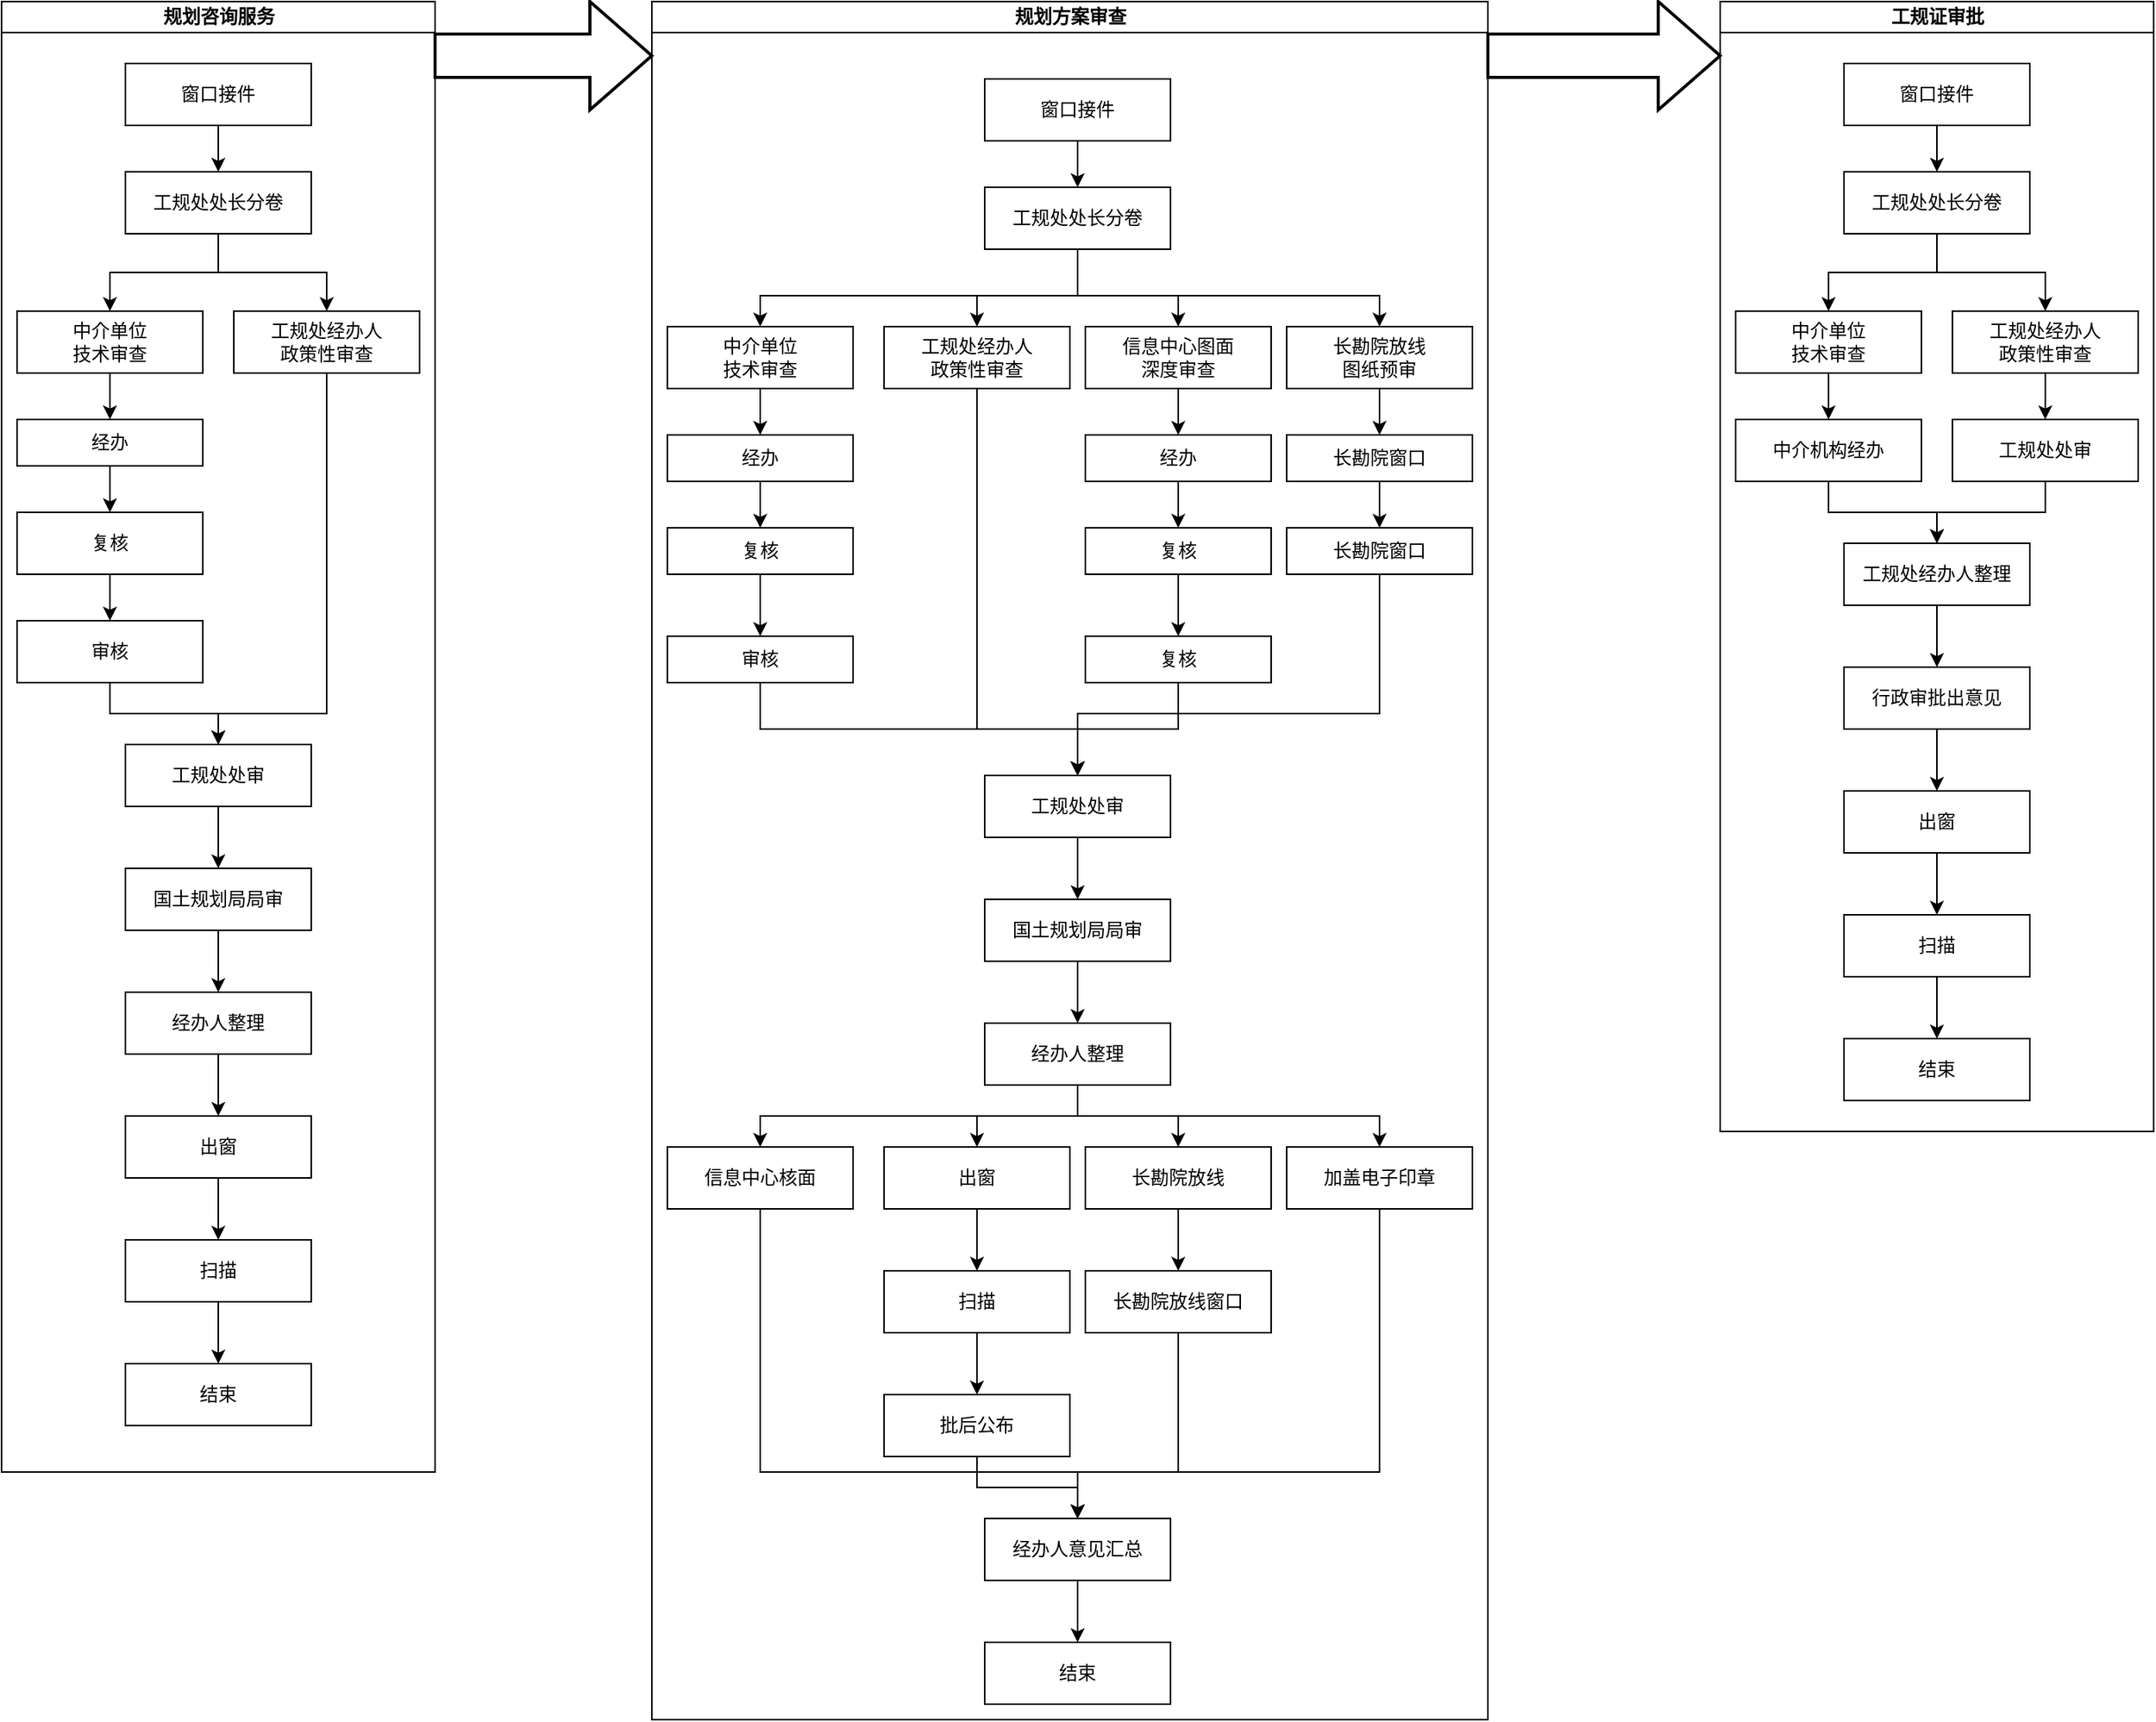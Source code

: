 <mxfile version="12.5.5" type="github">
  <diagram name="Page-1" id="74e2e168-ea6b-b213-b513-2b3c1d86103e">
    <mxGraphModel dx="1422" dy="794" grid="1" gridSize="10" guides="1" tooltips="1" connect="1" arrows="1" fold="1" page="1" pageScale="1" pageWidth="1100" pageHeight="850" background="#ffffff" math="0" shadow="0">
      <root>
        <mxCell id="0"/>
        <mxCell id="1" parent="0"/>
        <mxCell id="gDLOaXuTYHaK2b2CQ5gT-83" value="规划咨询服务" style="swimlane;html=1;startSize=20;horizontal=1;containerType=tree;" vertex="1" parent="1">
          <mxGeometry x="40" y="90" width="280" height="950" as="geometry"/>
        </mxCell>
        <mxCell id="gDLOaXuTYHaK2b2CQ5gT-109" value="" style="edgeStyle=orthogonalEdgeStyle;rounded=0;orthogonalLoop=1;jettySize=auto;html=1;" edge="1" parent="gDLOaXuTYHaK2b2CQ5gT-83" source="gDLOaXuTYHaK2b2CQ5gT-86" target="gDLOaXuTYHaK2b2CQ5gT-108">
          <mxGeometry relative="1" as="geometry"/>
        </mxCell>
        <UserObject label="窗口接件" treeRoot="1" id="gDLOaXuTYHaK2b2CQ5gT-86">
          <mxCell style="whiteSpace=wrap;html=1;align=center;treeFolding=1;treeMoving=1;container=1;recursiveResize=0;" vertex="1" parent="gDLOaXuTYHaK2b2CQ5gT-83">
            <mxGeometry x="80" y="40" width="120" height="40" as="geometry"/>
          </mxCell>
        </UserObject>
        <UserObject label="工规处处长分卷" treeRoot="1" id="gDLOaXuTYHaK2b2CQ5gT-108">
          <mxCell style="whiteSpace=wrap;html=1;align=center;treeFolding=1;treeMoving=1;container=1;recursiveResize=0;" vertex="1" parent="gDLOaXuTYHaK2b2CQ5gT-83">
            <mxGeometry x="80" y="110" width="120" height="40" as="geometry"/>
          </mxCell>
        </UserObject>
        <mxCell id="gDLOaXuTYHaK2b2CQ5gT-112" value="" style="edgeStyle=orthogonalEdgeStyle;rounded=0;orthogonalLoop=1;jettySize=auto;html=1;" edge="1" target="gDLOaXuTYHaK2b2CQ5gT-113" source="gDLOaXuTYHaK2b2CQ5gT-108" parent="gDLOaXuTYHaK2b2CQ5gT-83">
          <mxGeometry relative="1" as="geometry">
            <mxPoint x="230" y="190" as="sourcePoint"/>
          </mxGeometry>
        </mxCell>
        <mxCell id="gDLOaXuTYHaK2b2CQ5gT-124" style="edgeStyle=orthogonalEdgeStyle;rounded=0;orthogonalLoop=1;jettySize=auto;html=1;exitX=0.5;exitY=1;exitDx=0;exitDy=0;entryX=0.5;entryY=0;entryDx=0;entryDy=0;" edge="1" parent="gDLOaXuTYHaK2b2CQ5gT-83" source="gDLOaXuTYHaK2b2CQ5gT-113" target="gDLOaXuTYHaK2b2CQ5gT-123">
          <mxGeometry relative="1" as="geometry">
            <Array as="points">
              <mxPoint x="210" y="460"/>
              <mxPoint x="140" y="460"/>
            </Array>
          </mxGeometry>
        </mxCell>
        <UserObject label="工规处经办人&lt;br&gt;政策性审查" treeRoot="1" id="gDLOaXuTYHaK2b2CQ5gT-113">
          <mxCell style="whiteSpace=wrap;html=1;align=center;treeFolding=1;treeMoving=1;container=1;recursiveResize=0;" vertex="1" parent="gDLOaXuTYHaK2b2CQ5gT-83">
            <mxGeometry x="150" y="200" width="120" height="40" as="geometry"/>
          </mxCell>
        </UserObject>
        <mxCell id="gDLOaXuTYHaK2b2CQ5gT-114" value="" style="edgeStyle=orthogonalEdgeStyle;rounded=0;orthogonalLoop=1;jettySize=auto;html=1;" edge="1" target="gDLOaXuTYHaK2b2CQ5gT-115" source="gDLOaXuTYHaK2b2CQ5gT-108" parent="gDLOaXuTYHaK2b2CQ5gT-83">
          <mxGeometry relative="1" as="geometry">
            <mxPoint x="230" y="300" as="sourcePoint"/>
          </mxGeometry>
        </mxCell>
        <UserObject label="中介单位&lt;br&gt;技术审查" treeRoot="1" id="gDLOaXuTYHaK2b2CQ5gT-115">
          <mxCell style="whiteSpace=wrap;html=1;align=center;treeFolding=1;treeMoving=1;container=1;recursiveResize=0;" vertex="1" parent="gDLOaXuTYHaK2b2CQ5gT-83">
            <mxGeometry x="10" y="200" width="120" height="40" as="geometry"/>
          </mxCell>
        </UserObject>
        <mxCell id="gDLOaXuTYHaK2b2CQ5gT-116" value="" style="edgeStyle=orthogonalEdgeStyle;rounded=0;orthogonalLoop=1;jettySize=auto;html=1;" edge="1" target="gDLOaXuTYHaK2b2CQ5gT-117" source="gDLOaXuTYHaK2b2CQ5gT-115" parent="gDLOaXuTYHaK2b2CQ5gT-83">
          <mxGeometry relative="1" as="geometry">
            <mxPoint x="230" y="300" as="sourcePoint"/>
          </mxGeometry>
        </mxCell>
        <UserObject label="经办" treeRoot="1" id="gDLOaXuTYHaK2b2CQ5gT-117">
          <mxCell style="whiteSpace=wrap;html=1;align=center;treeFolding=1;treeMoving=1;container=1;recursiveResize=0;" vertex="1" parent="gDLOaXuTYHaK2b2CQ5gT-83">
            <mxGeometry x="10" y="270" width="120" height="30" as="geometry"/>
          </mxCell>
        </UserObject>
        <mxCell id="gDLOaXuTYHaK2b2CQ5gT-118" value="" style="edgeStyle=orthogonalEdgeStyle;rounded=0;orthogonalLoop=1;jettySize=auto;html=1;" edge="1" target="gDLOaXuTYHaK2b2CQ5gT-119" source="gDLOaXuTYHaK2b2CQ5gT-117" parent="gDLOaXuTYHaK2b2CQ5gT-83">
          <mxGeometry relative="1" as="geometry">
            <mxPoint x="160" y="410" as="sourcePoint"/>
          </mxGeometry>
        </mxCell>
        <UserObject label="复核" treeRoot="1" id="gDLOaXuTYHaK2b2CQ5gT-119">
          <mxCell style="whiteSpace=wrap;html=1;align=center;treeFolding=1;treeMoving=1;container=1;recursiveResize=0;" vertex="1" parent="gDLOaXuTYHaK2b2CQ5gT-83">
            <mxGeometry x="10" y="330" width="120" height="40" as="geometry"/>
          </mxCell>
        </UserObject>
        <mxCell id="gDLOaXuTYHaK2b2CQ5gT-120" value="" style="edgeStyle=orthogonalEdgeStyle;rounded=0;orthogonalLoop=1;jettySize=auto;html=1;" edge="1" target="gDLOaXuTYHaK2b2CQ5gT-121" source="gDLOaXuTYHaK2b2CQ5gT-119" parent="gDLOaXuTYHaK2b2CQ5gT-83">
          <mxGeometry relative="1" as="geometry">
            <mxPoint x="160" y="510" as="sourcePoint"/>
          </mxGeometry>
        </mxCell>
        <UserObject label="审核" treeRoot="1" id="gDLOaXuTYHaK2b2CQ5gT-121">
          <mxCell style="whiteSpace=wrap;html=1;align=center;treeFolding=1;treeMoving=1;container=1;recursiveResize=0;" vertex="1" parent="gDLOaXuTYHaK2b2CQ5gT-83">
            <mxGeometry x="10" y="400" width="120" height="40" as="geometry"/>
          </mxCell>
        </UserObject>
        <mxCell id="gDLOaXuTYHaK2b2CQ5gT-122" value="" style="edgeStyle=orthogonalEdgeStyle;rounded=0;orthogonalLoop=1;jettySize=auto;html=1;" edge="1" target="gDLOaXuTYHaK2b2CQ5gT-123" source="gDLOaXuTYHaK2b2CQ5gT-121" parent="gDLOaXuTYHaK2b2CQ5gT-83">
          <mxGeometry relative="1" as="geometry">
            <mxPoint x="150" y="500" as="sourcePoint"/>
          </mxGeometry>
        </mxCell>
        <UserObject label="工规处处审" treeRoot="1" id="gDLOaXuTYHaK2b2CQ5gT-123">
          <mxCell style="whiteSpace=wrap;html=1;align=center;treeFolding=1;treeMoving=1;container=1;recursiveResize=0;" vertex="1" parent="gDLOaXuTYHaK2b2CQ5gT-83">
            <mxGeometry x="80" y="480" width="120" height="40" as="geometry"/>
          </mxCell>
        </UserObject>
        <mxCell id="gDLOaXuTYHaK2b2CQ5gT-125" value="" style="edgeStyle=orthogonalEdgeStyle;rounded=0;orthogonalLoop=1;jettySize=auto;html=1;" edge="1" target="gDLOaXuTYHaK2b2CQ5gT-126" source="gDLOaXuTYHaK2b2CQ5gT-123" parent="gDLOaXuTYHaK2b2CQ5gT-83">
          <mxGeometry relative="1" as="geometry">
            <mxPoint x="150" y="570" as="sourcePoint"/>
          </mxGeometry>
        </mxCell>
        <UserObject label="国土规划局局审" treeRoot="1" id="gDLOaXuTYHaK2b2CQ5gT-126">
          <mxCell style="whiteSpace=wrap;html=1;align=center;treeFolding=1;treeMoving=1;container=1;recursiveResize=0;" vertex="1" parent="gDLOaXuTYHaK2b2CQ5gT-83">
            <mxGeometry x="80" y="560" width="120" height="40" as="geometry"/>
          </mxCell>
        </UserObject>
        <mxCell id="gDLOaXuTYHaK2b2CQ5gT-127" value="" style="edgeStyle=orthogonalEdgeStyle;rounded=0;orthogonalLoop=1;jettySize=auto;html=1;" edge="1" target="gDLOaXuTYHaK2b2CQ5gT-128" source="gDLOaXuTYHaK2b2CQ5gT-126" parent="gDLOaXuTYHaK2b2CQ5gT-83">
          <mxGeometry relative="1" as="geometry">
            <mxPoint x="220" y="650" as="sourcePoint"/>
          </mxGeometry>
        </mxCell>
        <UserObject label="经办人整理" treeRoot="1" id="gDLOaXuTYHaK2b2CQ5gT-128">
          <mxCell style="whiteSpace=wrap;html=1;align=center;treeFolding=1;treeMoving=1;container=1;recursiveResize=0;" vertex="1" parent="gDLOaXuTYHaK2b2CQ5gT-83">
            <mxGeometry x="80" y="640" width="120" height="40" as="geometry"/>
          </mxCell>
        </UserObject>
        <mxCell id="gDLOaXuTYHaK2b2CQ5gT-129" value="" style="edgeStyle=orthogonalEdgeStyle;rounded=0;orthogonalLoop=1;jettySize=auto;html=1;" edge="1" target="gDLOaXuTYHaK2b2CQ5gT-130" source="gDLOaXuTYHaK2b2CQ5gT-128" parent="gDLOaXuTYHaK2b2CQ5gT-83">
          <mxGeometry relative="1" as="geometry">
            <mxPoint x="220" y="730" as="sourcePoint"/>
          </mxGeometry>
        </mxCell>
        <UserObject label="出窗" treeRoot="1" id="gDLOaXuTYHaK2b2CQ5gT-130">
          <mxCell style="whiteSpace=wrap;html=1;align=center;treeFolding=1;treeMoving=1;container=1;recursiveResize=0;" vertex="1" parent="gDLOaXuTYHaK2b2CQ5gT-83">
            <mxGeometry x="80" y="720" width="120" height="40" as="geometry"/>
          </mxCell>
        </UserObject>
        <mxCell id="gDLOaXuTYHaK2b2CQ5gT-158" value="" style="edgeStyle=orthogonalEdgeStyle;rounded=0;orthogonalLoop=1;jettySize=auto;html=1;" edge="1" target="gDLOaXuTYHaK2b2CQ5gT-159" source="gDLOaXuTYHaK2b2CQ5gT-130" parent="gDLOaXuTYHaK2b2CQ5gT-83">
          <mxGeometry relative="1" as="geometry">
            <mxPoint x="220" y="810" as="sourcePoint"/>
          </mxGeometry>
        </mxCell>
        <UserObject label="扫描" treeRoot="1" id="gDLOaXuTYHaK2b2CQ5gT-159">
          <mxCell style="whiteSpace=wrap;html=1;align=center;treeFolding=1;treeMoving=1;container=1;recursiveResize=0;" vertex="1" parent="gDLOaXuTYHaK2b2CQ5gT-83">
            <mxGeometry x="80" y="800" width="120" height="40" as="geometry"/>
          </mxCell>
        </UserObject>
        <mxCell id="gDLOaXuTYHaK2b2CQ5gT-186" value="" style="edgeStyle=orthogonalEdgeStyle;rounded=0;orthogonalLoop=1;jettySize=auto;html=1;" edge="1" target="gDLOaXuTYHaK2b2CQ5gT-187" source="gDLOaXuTYHaK2b2CQ5gT-159" parent="gDLOaXuTYHaK2b2CQ5gT-83">
          <mxGeometry relative="1" as="geometry">
            <mxPoint x="220" y="890" as="sourcePoint"/>
          </mxGeometry>
        </mxCell>
        <UserObject label="结束" treeRoot="1" id="gDLOaXuTYHaK2b2CQ5gT-187">
          <mxCell style="whiteSpace=wrap;html=1;align=center;treeFolding=1;treeMoving=1;container=1;recursiveResize=0;" vertex="1" parent="gDLOaXuTYHaK2b2CQ5gT-83">
            <mxGeometry x="80" y="880" width="120" height="40" as="geometry"/>
          </mxCell>
        </UserObject>
        <mxCell id="gDLOaXuTYHaK2b2CQ5gT-131" value="规划方案审查" style="swimlane;html=1;startSize=20;horizontal=1;containerType=tree;glass=0;" vertex="1" parent="1">
          <mxGeometry x="460" y="90" width="540" height="1110" as="geometry">
            <mxRectangle x="460" y="90" width="100" height="20" as="alternateBounds"/>
          </mxGeometry>
        </mxCell>
        <mxCell id="gDLOaXuTYHaK2b2CQ5gT-132" value="" style="edgeStyle=orthogonalEdgeStyle;rounded=0;orthogonalLoop=1;jettySize=auto;html=1;" edge="1" parent="gDLOaXuTYHaK2b2CQ5gT-131" source="gDLOaXuTYHaK2b2CQ5gT-133" target="gDLOaXuTYHaK2b2CQ5gT-134">
          <mxGeometry relative="1" as="geometry"/>
        </mxCell>
        <UserObject label="窗口接件" treeRoot="1" id="gDLOaXuTYHaK2b2CQ5gT-133">
          <mxCell style="whiteSpace=wrap;html=1;align=center;treeFolding=1;treeMoving=1;container=1;recursiveResize=0;" vertex="1" parent="gDLOaXuTYHaK2b2CQ5gT-131">
            <mxGeometry x="215" y="50" width="120" height="40" as="geometry"/>
          </mxCell>
        </UserObject>
        <UserObject label="工规处处长分卷" treeRoot="1" id="gDLOaXuTYHaK2b2CQ5gT-134">
          <mxCell style="whiteSpace=wrap;html=1;align=center;treeFolding=1;treeMoving=1;container=1;recursiveResize=0;" vertex="1" parent="gDLOaXuTYHaK2b2CQ5gT-131">
            <mxGeometry x="215" y="120" width="120" height="40" as="geometry"/>
          </mxCell>
        </UserObject>
        <mxCell id="gDLOaXuTYHaK2b2CQ5gT-135" value="" style="edgeStyle=orthogonalEdgeStyle;rounded=0;orthogonalLoop=1;jettySize=auto;html=1;entryX=0.5;entryY=0;entryDx=0;entryDy=0;" edge="1" parent="gDLOaXuTYHaK2b2CQ5gT-131" source="gDLOaXuTYHaK2b2CQ5gT-134" target="gDLOaXuTYHaK2b2CQ5gT-137">
          <mxGeometry relative="1" as="geometry">
            <mxPoint x="230" y="200" as="sourcePoint"/>
            <Array as="points">
              <mxPoint x="275" y="190"/>
              <mxPoint x="210" y="190"/>
            </Array>
          </mxGeometry>
        </mxCell>
        <mxCell id="gDLOaXuTYHaK2b2CQ5gT-136" style="edgeStyle=orthogonalEdgeStyle;rounded=0;orthogonalLoop=1;jettySize=auto;html=1;exitX=0.5;exitY=1;exitDx=0;exitDy=0;entryX=0.5;entryY=0;entryDx=0;entryDy=0;" edge="1" parent="gDLOaXuTYHaK2b2CQ5gT-131" source="gDLOaXuTYHaK2b2CQ5gT-137" target="gDLOaXuTYHaK2b2CQ5gT-147">
          <mxGeometry relative="1" as="geometry">
            <Array as="points">
              <mxPoint x="210" y="470"/>
              <mxPoint x="275" y="470"/>
            </Array>
          </mxGeometry>
        </mxCell>
        <UserObject label="工规处经办人&lt;br&gt;政策性审查" treeRoot="1" id="gDLOaXuTYHaK2b2CQ5gT-137">
          <mxCell style="whiteSpace=wrap;html=1;align=center;treeFolding=1;treeMoving=1;container=1;recursiveResize=0;" vertex="1" parent="gDLOaXuTYHaK2b2CQ5gT-131">
            <mxGeometry x="150" y="210" width="120" height="40" as="geometry"/>
          </mxCell>
        </UserObject>
        <mxCell id="gDLOaXuTYHaK2b2CQ5gT-138" value="" style="edgeStyle=orthogonalEdgeStyle;rounded=0;orthogonalLoop=1;jettySize=auto;html=1;" edge="1" parent="gDLOaXuTYHaK2b2CQ5gT-131" source="gDLOaXuTYHaK2b2CQ5gT-134" target="gDLOaXuTYHaK2b2CQ5gT-139">
          <mxGeometry relative="1" as="geometry">
            <mxPoint x="230" y="310" as="sourcePoint"/>
            <Array as="points">
              <mxPoint x="275" y="190"/>
              <mxPoint x="70" y="190"/>
            </Array>
          </mxGeometry>
        </mxCell>
        <UserObject label="中介单位&lt;br&gt;技术审查" treeRoot="1" id="gDLOaXuTYHaK2b2CQ5gT-139">
          <mxCell style="whiteSpace=wrap;html=1;align=center;treeFolding=1;treeMoving=1;container=1;recursiveResize=0;" vertex="1" parent="gDLOaXuTYHaK2b2CQ5gT-131">
            <mxGeometry x="10" y="210" width="120" height="40" as="geometry"/>
          </mxCell>
        </UserObject>
        <mxCell id="gDLOaXuTYHaK2b2CQ5gT-140" value="" style="edgeStyle=orthogonalEdgeStyle;rounded=0;orthogonalLoop=1;jettySize=auto;html=1;" edge="1" parent="gDLOaXuTYHaK2b2CQ5gT-131" source="gDLOaXuTYHaK2b2CQ5gT-139" target="gDLOaXuTYHaK2b2CQ5gT-141">
          <mxGeometry relative="1" as="geometry">
            <mxPoint x="230" y="310" as="sourcePoint"/>
          </mxGeometry>
        </mxCell>
        <UserObject label="经办" treeRoot="1" id="gDLOaXuTYHaK2b2CQ5gT-141">
          <mxCell style="whiteSpace=wrap;html=1;align=center;treeFolding=1;treeMoving=1;container=1;recursiveResize=0;" vertex="1" parent="gDLOaXuTYHaK2b2CQ5gT-131">
            <mxGeometry x="10" y="280" width="120" height="30" as="geometry"/>
          </mxCell>
        </UserObject>
        <mxCell id="gDLOaXuTYHaK2b2CQ5gT-142" value="" style="edgeStyle=orthogonalEdgeStyle;rounded=0;orthogonalLoop=1;jettySize=auto;html=1;" edge="1" parent="gDLOaXuTYHaK2b2CQ5gT-131" source="gDLOaXuTYHaK2b2CQ5gT-141" target="gDLOaXuTYHaK2b2CQ5gT-143">
          <mxGeometry relative="1" as="geometry">
            <mxPoint x="160" y="420" as="sourcePoint"/>
          </mxGeometry>
        </mxCell>
        <UserObject label="复核" treeRoot="1" id="gDLOaXuTYHaK2b2CQ5gT-143">
          <mxCell style="whiteSpace=wrap;html=1;align=center;treeFolding=1;treeMoving=1;container=1;recursiveResize=0;" vertex="1" parent="gDLOaXuTYHaK2b2CQ5gT-131">
            <mxGeometry x="10" y="340" width="120" height="30" as="geometry"/>
          </mxCell>
        </UserObject>
        <mxCell id="gDLOaXuTYHaK2b2CQ5gT-144" value="" style="edgeStyle=orthogonalEdgeStyle;rounded=0;orthogonalLoop=1;jettySize=auto;html=1;" edge="1" parent="gDLOaXuTYHaK2b2CQ5gT-131" source="gDLOaXuTYHaK2b2CQ5gT-143" target="gDLOaXuTYHaK2b2CQ5gT-145">
          <mxGeometry relative="1" as="geometry">
            <mxPoint x="160" y="520" as="sourcePoint"/>
          </mxGeometry>
        </mxCell>
        <UserObject label="审核" treeRoot="1" id="gDLOaXuTYHaK2b2CQ5gT-145">
          <mxCell style="whiteSpace=wrap;html=1;align=center;treeFolding=1;treeMoving=1;container=1;recursiveResize=0;" vertex="1" parent="gDLOaXuTYHaK2b2CQ5gT-131">
            <mxGeometry x="10" y="410" width="120" height="30" as="geometry"/>
          </mxCell>
        </UserObject>
        <mxCell id="gDLOaXuTYHaK2b2CQ5gT-146" value="" style="edgeStyle=orthogonalEdgeStyle;rounded=0;orthogonalLoop=1;jettySize=auto;html=1;exitX=0.5;exitY=1;exitDx=0;exitDy=0;" edge="1" parent="gDLOaXuTYHaK2b2CQ5gT-131" source="gDLOaXuTYHaK2b2CQ5gT-145" target="gDLOaXuTYHaK2b2CQ5gT-147">
          <mxGeometry relative="1" as="geometry">
            <mxPoint x="150" y="500" as="sourcePoint"/>
          </mxGeometry>
        </mxCell>
        <UserObject label="工规处处审" treeRoot="1" id="gDLOaXuTYHaK2b2CQ5gT-147">
          <mxCell style="whiteSpace=wrap;html=1;align=center;treeFolding=1;treeMoving=1;container=1;recursiveResize=0;" vertex="1" parent="gDLOaXuTYHaK2b2CQ5gT-131">
            <mxGeometry x="215" y="500" width="120" height="40" as="geometry"/>
          </mxCell>
        </UserObject>
        <mxCell id="gDLOaXuTYHaK2b2CQ5gT-148" value="" style="edgeStyle=orthogonalEdgeStyle;rounded=0;orthogonalLoop=1;jettySize=auto;html=1;" edge="1" parent="gDLOaXuTYHaK2b2CQ5gT-131" source="gDLOaXuTYHaK2b2CQ5gT-147" target="gDLOaXuTYHaK2b2CQ5gT-149">
          <mxGeometry relative="1" as="geometry">
            <mxPoint x="150" y="580" as="sourcePoint"/>
          </mxGeometry>
        </mxCell>
        <UserObject label="国土规划局局审" treeRoot="1" id="gDLOaXuTYHaK2b2CQ5gT-149">
          <mxCell style="whiteSpace=wrap;html=1;align=center;treeFolding=1;treeMoving=1;container=1;recursiveResize=0;" vertex="1" parent="gDLOaXuTYHaK2b2CQ5gT-131">
            <mxGeometry x="215" y="580" width="120" height="40" as="geometry"/>
          </mxCell>
        </UserObject>
        <mxCell id="gDLOaXuTYHaK2b2CQ5gT-150" value="" style="edgeStyle=orthogonalEdgeStyle;rounded=0;orthogonalLoop=1;jettySize=auto;html=1;" edge="1" parent="gDLOaXuTYHaK2b2CQ5gT-131" source="gDLOaXuTYHaK2b2CQ5gT-149" target="gDLOaXuTYHaK2b2CQ5gT-151">
          <mxGeometry relative="1" as="geometry">
            <mxPoint x="220" y="660" as="sourcePoint"/>
          </mxGeometry>
        </mxCell>
        <UserObject label="经办人整理" treeRoot="1" id="gDLOaXuTYHaK2b2CQ5gT-151">
          <mxCell style="whiteSpace=wrap;html=1;align=center;treeFolding=1;treeMoving=1;container=1;recursiveResize=0;" vertex="1" parent="gDLOaXuTYHaK2b2CQ5gT-131">
            <mxGeometry x="215" y="660" width="120" height="40" as="geometry"/>
          </mxCell>
        </UserObject>
        <mxCell id="gDLOaXuTYHaK2b2CQ5gT-152" value="" style="edgeStyle=orthogonalEdgeStyle;rounded=0;orthogonalLoop=1;jettySize=auto;html=1;" edge="1" parent="gDLOaXuTYHaK2b2CQ5gT-131" source="gDLOaXuTYHaK2b2CQ5gT-151" target="gDLOaXuTYHaK2b2CQ5gT-153">
          <mxGeometry relative="1" as="geometry">
            <mxPoint x="220" y="740" as="sourcePoint"/>
          </mxGeometry>
        </mxCell>
        <UserObject label="出窗" treeRoot="1" id="gDLOaXuTYHaK2b2CQ5gT-153">
          <mxCell style="whiteSpace=wrap;html=1;align=center;treeFolding=1;treeMoving=1;container=1;recursiveResize=0;" vertex="1" parent="gDLOaXuTYHaK2b2CQ5gT-131">
            <mxGeometry x="150" y="740" width="120" height="40" as="geometry"/>
          </mxCell>
        </UserObject>
        <mxCell id="gDLOaXuTYHaK2b2CQ5gT-155" value="" style="edgeStyle=orthogonalEdgeStyle;rounded=0;orthogonalLoop=1;jettySize=auto;html=1;" edge="1" target="gDLOaXuTYHaK2b2CQ5gT-156" source="gDLOaXuTYHaK2b2CQ5gT-134" parent="gDLOaXuTYHaK2b2CQ5gT-131">
          <mxGeometry relative="1" as="geometry">
            <mxPoint x="580" y="290" as="sourcePoint"/>
            <Array as="points">
              <mxPoint x="275" y="190"/>
              <mxPoint x="340" y="190"/>
            </Array>
          </mxGeometry>
        </mxCell>
        <UserObject label="信息中心图面&lt;br&gt;深度审查" treeRoot="1" id="gDLOaXuTYHaK2b2CQ5gT-156">
          <mxCell style="whiteSpace=wrap;html=1;align=center;treeFolding=1;treeMoving=1;container=1;recursiveResize=0;" vertex="1" parent="gDLOaXuTYHaK2b2CQ5gT-131">
            <mxGeometry x="280" y="210" width="120" height="40" as="geometry"/>
          </mxCell>
        </UserObject>
        <mxCell id="gDLOaXuTYHaK2b2CQ5gT-198" value="" style="edgeStyle=orthogonalEdgeStyle;rounded=0;orthogonalLoop=1;jettySize=auto;html=1;" edge="1" target="gDLOaXuTYHaK2b2CQ5gT-199" source="gDLOaXuTYHaK2b2CQ5gT-134" parent="gDLOaXuTYHaK2b2CQ5gT-131">
          <mxGeometry relative="1" as="geometry">
            <mxPoint x="650" y="290" as="sourcePoint"/>
            <Array as="points">
              <mxPoint x="275" y="190"/>
              <mxPoint x="470" y="190"/>
            </Array>
          </mxGeometry>
        </mxCell>
        <UserObject label="长勘院放线&lt;br&gt;图纸预审" treeRoot="1" id="gDLOaXuTYHaK2b2CQ5gT-199">
          <mxCell style="whiteSpace=wrap;html=1;align=center;treeFolding=1;treeMoving=1;container=1;recursiveResize=0;" vertex="1" parent="gDLOaXuTYHaK2b2CQ5gT-131">
            <mxGeometry x="410" y="210" width="120" height="40" as="geometry"/>
          </mxCell>
        </UserObject>
        <mxCell id="gDLOaXuTYHaK2b2CQ5gT-200" value="" style="edgeStyle=orthogonalEdgeStyle;rounded=0;orthogonalLoop=1;jettySize=auto;html=1;entryX=0.5;entryY=0;entryDx=0;entryDy=0;" edge="1" target="gDLOaXuTYHaK2b2CQ5gT-201" source="gDLOaXuTYHaK2b2CQ5gT-156" parent="gDLOaXuTYHaK2b2CQ5gT-131">
          <mxGeometry relative="1" as="geometry">
            <mxPoint x="714.862" y="290" as="sourcePoint"/>
            <Array as="points">
              <mxPoint x="340" y="270"/>
              <mxPoint x="340" y="270"/>
            </Array>
          </mxGeometry>
        </mxCell>
        <UserObject label="经办" treeRoot="1" id="gDLOaXuTYHaK2b2CQ5gT-201">
          <mxCell style="whiteSpace=wrap;html=1;align=center;treeFolding=1;treeMoving=1;container=1;recursiveResize=0;" vertex="1" parent="gDLOaXuTYHaK2b2CQ5gT-131">
            <mxGeometry x="280" y="280" width="120" height="30" as="geometry"/>
          </mxCell>
        </UserObject>
        <mxCell id="gDLOaXuTYHaK2b2CQ5gT-204" value="" style="edgeStyle=orthogonalEdgeStyle;rounded=0;orthogonalLoop=1;jettySize=auto;html=1;entryX=0.5;entryY=0;entryDx=0;entryDy=0;exitX=0.5;exitY=1;exitDx=0;exitDy=0;" edge="1" target="gDLOaXuTYHaK2b2CQ5gT-205" source="gDLOaXuTYHaK2b2CQ5gT-201" parent="gDLOaXuTYHaK2b2CQ5gT-131">
          <mxGeometry relative="1" as="geometry">
            <mxPoint x="779.69" y="380" as="sourcePoint"/>
            <Array as="points">
              <mxPoint x="340" y="330"/>
              <mxPoint x="340" y="330"/>
            </Array>
          </mxGeometry>
        </mxCell>
        <UserObject label="复核" treeRoot="1" id="gDLOaXuTYHaK2b2CQ5gT-205">
          <mxCell style="whiteSpace=wrap;html=1;align=center;treeFolding=1;treeMoving=1;container=1;recursiveResize=0;" vertex="1" parent="gDLOaXuTYHaK2b2CQ5gT-131">
            <mxGeometry x="280" y="340" width="120" height="30" as="geometry"/>
          </mxCell>
        </UserObject>
        <mxCell id="gDLOaXuTYHaK2b2CQ5gT-209" value="" style="edgeStyle=orthogonalEdgeStyle;rounded=0;orthogonalLoop=1;jettySize=auto;html=1;entryX=0.5;entryY=0;entryDx=0;entryDy=0;exitX=0.5;exitY=1;exitDx=0;exitDy=0;" edge="1" target="gDLOaXuTYHaK2b2CQ5gT-210" source="gDLOaXuTYHaK2b2CQ5gT-205" parent="gDLOaXuTYHaK2b2CQ5gT-131">
          <mxGeometry relative="1" as="geometry">
            <mxPoint x="779.69" y="450.276" as="sourcePoint"/>
            <Array as="points">
              <mxPoint x="340" y="410"/>
              <mxPoint x="340" y="410"/>
            </Array>
          </mxGeometry>
        </mxCell>
        <mxCell id="gDLOaXuTYHaK2b2CQ5gT-211" style="edgeStyle=orthogonalEdgeStyle;rounded=0;orthogonalLoop=1;jettySize=auto;html=1;exitX=0.5;exitY=1;exitDx=0;exitDy=0;entryX=0.5;entryY=0;entryDx=0;entryDy=0;" edge="1" parent="gDLOaXuTYHaK2b2CQ5gT-131" source="gDLOaXuTYHaK2b2CQ5gT-210" target="gDLOaXuTYHaK2b2CQ5gT-147">
          <mxGeometry relative="1" as="geometry"/>
        </mxCell>
        <UserObject label="复核" treeRoot="1" id="gDLOaXuTYHaK2b2CQ5gT-210">
          <mxCell style="whiteSpace=wrap;html=1;align=center;treeFolding=1;treeMoving=1;container=1;recursiveResize=0;" vertex="1" parent="gDLOaXuTYHaK2b2CQ5gT-131">
            <mxGeometry x="280" y="410" width="120" height="30" as="geometry"/>
          </mxCell>
        </UserObject>
        <mxCell id="gDLOaXuTYHaK2b2CQ5gT-213" value="" style="edgeStyle=orthogonalEdgeStyle;rounded=0;orthogonalLoop=1;jettySize=auto;html=1;entryX=0.5;entryY=0;entryDx=0;entryDy=0;" edge="1" target="gDLOaXuTYHaK2b2CQ5gT-214" source="gDLOaXuTYHaK2b2CQ5gT-199" parent="gDLOaXuTYHaK2b2CQ5gT-131">
          <mxGeometry relative="1" as="geometry">
            <mxPoint x="715" y="270" as="sourcePoint"/>
            <Array as="points">
              <mxPoint x="470" y="270"/>
              <mxPoint x="470" y="270"/>
            </Array>
          </mxGeometry>
        </mxCell>
        <UserObject label="长勘院窗口" treeRoot="1" id="gDLOaXuTYHaK2b2CQ5gT-214">
          <mxCell style="whiteSpace=wrap;html=1;align=center;treeFolding=1;treeMoving=1;container=1;recursiveResize=0;" vertex="1" parent="gDLOaXuTYHaK2b2CQ5gT-131">
            <mxGeometry x="410" y="280" width="120" height="30" as="geometry"/>
          </mxCell>
        </UserObject>
        <mxCell id="gDLOaXuTYHaK2b2CQ5gT-215" value="" style="edgeStyle=orthogonalEdgeStyle;rounded=0;orthogonalLoop=1;jettySize=auto;html=1;entryX=0.5;entryY=0;entryDx=0;entryDy=0;" edge="1" target="gDLOaXuTYHaK2b2CQ5gT-216" source="gDLOaXuTYHaK2b2CQ5gT-214" parent="gDLOaXuTYHaK2b2CQ5gT-131">
          <mxGeometry relative="1" as="geometry">
            <mxPoint x="910" y="360" as="sourcePoint"/>
            <Array as="points">
              <mxPoint x="470" y="330"/>
              <mxPoint x="470" y="330"/>
            </Array>
          </mxGeometry>
        </mxCell>
        <mxCell id="gDLOaXuTYHaK2b2CQ5gT-217" style="edgeStyle=orthogonalEdgeStyle;rounded=0;orthogonalLoop=1;jettySize=auto;html=1;exitX=0.5;exitY=1;exitDx=0;exitDy=0;entryX=0.5;entryY=0;entryDx=0;entryDy=0;" edge="1" parent="gDLOaXuTYHaK2b2CQ5gT-131" source="gDLOaXuTYHaK2b2CQ5gT-216" target="gDLOaXuTYHaK2b2CQ5gT-147">
          <mxGeometry relative="1" as="geometry">
            <Array as="points">
              <mxPoint x="470" y="460"/>
              <mxPoint x="275" y="460"/>
            </Array>
          </mxGeometry>
        </mxCell>
        <UserObject label="长勘院窗口" treeRoot="1" id="gDLOaXuTYHaK2b2CQ5gT-216">
          <mxCell style="whiteSpace=wrap;html=1;align=center;treeFolding=1;treeMoving=1;container=1;recursiveResize=0;" vertex="1" parent="gDLOaXuTYHaK2b2CQ5gT-131">
            <mxGeometry x="410" y="340" width="120" height="30" as="geometry"/>
          </mxCell>
        </UserObject>
        <mxCell id="gDLOaXuTYHaK2b2CQ5gT-218" value="" style="edgeStyle=orthogonalEdgeStyle;rounded=0;orthogonalLoop=1;jettySize=auto;html=1;" edge="1" target="gDLOaXuTYHaK2b2CQ5gT-219" source="gDLOaXuTYHaK2b2CQ5gT-151" parent="gDLOaXuTYHaK2b2CQ5gT-131">
          <mxGeometry relative="1" as="geometry">
            <mxPoint x="715" y="780" as="sourcePoint"/>
            <Array as="points">
              <mxPoint x="275" y="720"/>
              <mxPoint x="70" y="720"/>
            </Array>
          </mxGeometry>
        </mxCell>
        <mxCell id="gDLOaXuTYHaK2b2CQ5gT-236" style="edgeStyle=orthogonalEdgeStyle;rounded=0;orthogonalLoop=1;jettySize=auto;html=1;exitX=0.5;exitY=1;exitDx=0;exitDy=0;entryX=0.5;entryY=0;entryDx=0;entryDy=0;" edge="1" parent="gDLOaXuTYHaK2b2CQ5gT-131" source="gDLOaXuTYHaK2b2CQ5gT-219" target="gDLOaXuTYHaK2b2CQ5gT-235">
          <mxGeometry relative="1" as="geometry">
            <Array as="points">
              <mxPoint x="70" y="950"/>
              <mxPoint x="275" y="950"/>
            </Array>
          </mxGeometry>
        </mxCell>
        <UserObject label="信息中心核面" treeRoot="1" id="gDLOaXuTYHaK2b2CQ5gT-219">
          <mxCell style="whiteSpace=wrap;html=1;align=center;treeFolding=1;treeMoving=1;container=1;recursiveResize=0;" vertex="1" parent="gDLOaXuTYHaK2b2CQ5gT-131">
            <mxGeometry x="10" y="740" width="120" height="40" as="geometry"/>
          </mxCell>
        </UserObject>
        <mxCell id="gDLOaXuTYHaK2b2CQ5gT-222" value="" style="edgeStyle=orthogonalEdgeStyle;rounded=0;orthogonalLoop=1;jettySize=auto;html=1;" edge="1" target="gDLOaXuTYHaK2b2CQ5gT-223" source="gDLOaXuTYHaK2b2CQ5gT-151" parent="gDLOaXuTYHaK2b2CQ5gT-131">
          <mxGeometry relative="1" as="geometry">
            <mxPoint x="715" y="780" as="sourcePoint"/>
          </mxGeometry>
        </mxCell>
        <UserObject label="长勘院放线" treeRoot="1" id="gDLOaXuTYHaK2b2CQ5gT-223">
          <mxCell style="whiteSpace=wrap;html=1;align=center;treeFolding=1;treeMoving=1;container=1;recursiveResize=0;" vertex="1" parent="gDLOaXuTYHaK2b2CQ5gT-131">
            <mxGeometry x="280" y="740" width="120" height="40" as="geometry"/>
          </mxCell>
        </UserObject>
        <mxCell id="gDLOaXuTYHaK2b2CQ5gT-226" value="" style="edgeStyle=orthogonalEdgeStyle;rounded=0;orthogonalLoop=1;jettySize=auto;html=1;" edge="1" target="gDLOaXuTYHaK2b2CQ5gT-227" source="gDLOaXuTYHaK2b2CQ5gT-151" parent="gDLOaXuTYHaK2b2CQ5gT-131">
          <mxGeometry relative="1" as="geometry">
            <mxPoint x="715" y="780" as="sourcePoint"/>
            <Array as="points">
              <mxPoint x="275" y="720"/>
              <mxPoint x="470" y="720"/>
            </Array>
          </mxGeometry>
        </mxCell>
        <mxCell id="gDLOaXuTYHaK2b2CQ5gT-238" style="edgeStyle=orthogonalEdgeStyle;rounded=0;orthogonalLoop=1;jettySize=auto;html=1;exitX=0.5;exitY=1;exitDx=0;exitDy=0;entryX=0.5;entryY=0;entryDx=0;entryDy=0;" edge="1" parent="gDLOaXuTYHaK2b2CQ5gT-131" source="gDLOaXuTYHaK2b2CQ5gT-227" target="gDLOaXuTYHaK2b2CQ5gT-235">
          <mxGeometry relative="1" as="geometry">
            <Array as="points">
              <mxPoint x="470" y="950"/>
              <mxPoint x="275" y="950"/>
            </Array>
          </mxGeometry>
        </mxCell>
        <UserObject label="加盖电子印章" treeRoot="1" id="gDLOaXuTYHaK2b2CQ5gT-227">
          <mxCell style="whiteSpace=wrap;html=1;align=center;treeFolding=1;treeMoving=1;container=1;recursiveResize=0;" vertex="1" parent="gDLOaXuTYHaK2b2CQ5gT-131">
            <mxGeometry x="410" y="740" width="120" height="40" as="geometry"/>
          </mxCell>
        </UserObject>
        <mxCell id="gDLOaXuTYHaK2b2CQ5gT-228" value="" style="edgeStyle=orthogonalEdgeStyle;rounded=0;orthogonalLoop=1;jettySize=auto;html=1;" edge="1" target="gDLOaXuTYHaK2b2CQ5gT-229" source="gDLOaXuTYHaK2b2CQ5gT-153" parent="gDLOaXuTYHaK2b2CQ5gT-131">
          <mxGeometry relative="1" as="geometry">
            <mxPoint x="715" y="830" as="sourcePoint"/>
          </mxGeometry>
        </mxCell>
        <UserObject label="扫描" treeRoot="1" id="gDLOaXuTYHaK2b2CQ5gT-229">
          <mxCell style="whiteSpace=wrap;html=1;align=center;treeFolding=1;treeMoving=1;container=1;recursiveResize=0;" vertex="1" parent="gDLOaXuTYHaK2b2CQ5gT-131">
            <mxGeometry x="150" y="820" width="120" height="40" as="geometry"/>
          </mxCell>
        </UserObject>
        <mxCell id="gDLOaXuTYHaK2b2CQ5gT-230" value="" style="edgeStyle=orthogonalEdgeStyle;rounded=0;orthogonalLoop=1;jettySize=auto;html=1;" edge="1" target="gDLOaXuTYHaK2b2CQ5gT-231" source="gDLOaXuTYHaK2b2CQ5gT-229" parent="gDLOaXuTYHaK2b2CQ5gT-131">
          <mxGeometry relative="1" as="geometry">
            <mxPoint x="650" y="910" as="sourcePoint"/>
          </mxGeometry>
        </mxCell>
        <UserObject label="批后公布" treeRoot="1" id="gDLOaXuTYHaK2b2CQ5gT-231">
          <mxCell style="whiteSpace=wrap;html=1;align=center;treeFolding=1;treeMoving=1;container=1;recursiveResize=0;" vertex="1" parent="gDLOaXuTYHaK2b2CQ5gT-131">
            <mxGeometry x="150" y="900" width="120" height="40" as="geometry"/>
          </mxCell>
        </UserObject>
        <mxCell id="gDLOaXuTYHaK2b2CQ5gT-232" value="" style="edgeStyle=orthogonalEdgeStyle;rounded=0;orthogonalLoop=1;jettySize=auto;html=1;" edge="1" target="gDLOaXuTYHaK2b2CQ5gT-233" source="gDLOaXuTYHaK2b2CQ5gT-223" parent="gDLOaXuTYHaK2b2CQ5gT-131">
          <mxGeometry relative="1" as="geometry">
            <mxPoint x="715" y="830" as="sourcePoint"/>
          </mxGeometry>
        </mxCell>
        <mxCell id="gDLOaXuTYHaK2b2CQ5gT-237" style="edgeStyle=orthogonalEdgeStyle;rounded=0;orthogonalLoop=1;jettySize=auto;html=1;exitX=0.5;exitY=1;exitDx=0;exitDy=0;entryX=0.5;entryY=0;entryDx=0;entryDy=0;" edge="1" parent="gDLOaXuTYHaK2b2CQ5gT-131" source="gDLOaXuTYHaK2b2CQ5gT-233" target="gDLOaXuTYHaK2b2CQ5gT-235">
          <mxGeometry relative="1" as="geometry">
            <Array as="points">
              <mxPoint x="340" y="950"/>
              <mxPoint x="275" y="950"/>
            </Array>
          </mxGeometry>
        </mxCell>
        <UserObject label="长勘院放线窗口" treeRoot="1" id="gDLOaXuTYHaK2b2CQ5gT-233">
          <mxCell style="whiteSpace=wrap;html=1;align=center;treeFolding=1;treeMoving=1;container=1;recursiveResize=0;" vertex="1" parent="gDLOaXuTYHaK2b2CQ5gT-131">
            <mxGeometry x="280" y="820" width="120" height="40" as="geometry"/>
          </mxCell>
        </UserObject>
        <mxCell id="gDLOaXuTYHaK2b2CQ5gT-234" value="" style="edgeStyle=orthogonalEdgeStyle;rounded=0;orthogonalLoop=1;jettySize=auto;html=1;" edge="1" target="gDLOaXuTYHaK2b2CQ5gT-235" source="gDLOaXuTYHaK2b2CQ5gT-231" parent="gDLOaXuTYHaK2b2CQ5gT-131">
          <mxGeometry relative="1" as="geometry">
            <mxPoint x="650" y="990" as="sourcePoint"/>
          </mxGeometry>
        </mxCell>
        <UserObject label="经办人意见汇总" treeRoot="1" id="gDLOaXuTYHaK2b2CQ5gT-235">
          <mxCell style="whiteSpace=wrap;html=1;align=center;treeFolding=1;treeMoving=1;container=1;recursiveResize=0;" vertex="1" parent="gDLOaXuTYHaK2b2CQ5gT-131">
            <mxGeometry x="215" y="980" width="120" height="40" as="geometry"/>
          </mxCell>
        </UserObject>
        <mxCell id="gDLOaXuTYHaK2b2CQ5gT-239" value="" style="edgeStyle=orthogonalEdgeStyle;rounded=0;orthogonalLoop=1;jettySize=auto;html=1;" edge="1" target="gDLOaXuTYHaK2b2CQ5gT-240" source="gDLOaXuTYHaK2b2CQ5gT-235" parent="gDLOaXuTYHaK2b2CQ5gT-131">
          <mxGeometry relative="1" as="geometry">
            <mxPoint x="650" y="1070" as="sourcePoint"/>
          </mxGeometry>
        </mxCell>
        <UserObject label="结束" treeRoot="1" id="gDLOaXuTYHaK2b2CQ5gT-240">
          <mxCell style="whiteSpace=wrap;html=1;align=center;treeFolding=1;treeMoving=1;container=1;recursiveResize=0;" vertex="1" parent="gDLOaXuTYHaK2b2CQ5gT-131">
            <mxGeometry x="215" y="1060" width="120" height="40" as="geometry"/>
          </mxCell>
        </UserObject>
        <mxCell id="gDLOaXuTYHaK2b2CQ5gT-241" value="工规证审批" style="swimlane;html=1;startSize=20;horizontal=1;containerType=tree;" vertex="1" parent="1">
          <mxGeometry x="1150" y="90" width="280" height="730" as="geometry"/>
        </mxCell>
        <mxCell id="gDLOaXuTYHaK2b2CQ5gT-242" value="" style="edgeStyle=orthogonalEdgeStyle;rounded=0;orthogonalLoop=1;jettySize=auto;html=1;" edge="1" parent="gDLOaXuTYHaK2b2CQ5gT-241" source="gDLOaXuTYHaK2b2CQ5gT-243" target="gDLOaXuTYHaK2b2CQ5gT-244">
          <mxGeometry relative="1" as="geometry"/>
        </mxCell>
        <UserObject label="窗口接件" treeRoot="1" id="gDLOaXuTYHaK2b2CQ5gT-243">
          <mxCell style="whiteSpace=wrap;html=1;align=center;treeFolding=1;treeMoving=1;container=1;recursiveResize=0;" vertex="1" parent="gDLOaXuTYHaK2b2CQ5gT-241">
            <mxGeometry x="80" y="40" width="120" height="40" as="geometry"/>
          </mxCell>
        </UserObject>
        <UserObject label="工规处处长分卷" treeRoot="1" id="gDLOaXuTYHaK2b2CQ5gT-244">
          <mxCell style="whiteSpace=wrap;html=1;align=center;treeFolding=1;treeMoving=1;container=1;recursiveResize=0;" vertex="1" parent="gDLOaXuTYHaK2b2CQ5gT-241">
            <mxGeometry x="80" y="110" width="120" height="40" as="geometry"/>
          </mxCell>
        </UserObject>
        <mxCell id="gDLOaXuTYHaK2b2CQ5gT-245" value="" style="edgeStyle=orthogonalEdgeStyle;rounded=0;orthogonalLoop=1;jettySize=auto;html=1;" edge="1" parent="gDLOaXuTYHaK2b2CQ5gT-241" source="gDLOaXuTYHaK2b2CQ5gT-244" target="gDLOaXuTYHaK2b2CQ5gT-247">
          <mxGeometry relative="1" as="geometry">
            <mxPoint x="230" y="190" as="sourcePoint"/>
          </mxGeometry>
        </mxCell>
        <UserObject label="工规处经办人&lt;br&gt;政策性审查" treeRoot="1" id="gDLOaXuTYHaK2b2CQ5gT-247">
          <mxCell style="whiteSpace=wrap;html=1;align=center;treeFolding=1;treeMoving=1;container=1;recursiveResize=0;" vertex="1" parent="gDLOaXuTYHaK2b2CQ5gT-241">
            <mxGeometry x="150" y="200" width="120" height="40" as="geometry"/>
          </mxCell>
        </UserObject>
        <mxCell id="gDLOaXuTYHaK2b2CQ5gT-248" value="" style="edgeStyle=orthogonalEdgeStyle;rounded=0;orthogonalLoop=1;jettySize=auto;html=1;" edge="1" parent="gDLOaXuTYHaK2b2CQ5gT-241" source="gDLOaXuTYHaK2b2CQ5gT-244" target="gDLOaXuTYHaK2b2CQ5gT-249">
          <mxGeometry relative="1" as="geometry">
            <mxPoint x="230" y="300" as="sourcePoint"/>
          </mxGeometry>
        </mxCell>
        <UserObject label="中介单位&lt;br&gt;技术审查" treeRoot="1" id="gDLOaXuTYHaK2b2CQ5gT-249">
          <mxCell style="whiteSpace=wrap;html=1;align=center;treeFolding=1;treeMoving=1;container=1;recursiveResize=0;" vertex="1" parent="gDLOaXuTYHaK2b2CQ5gT-241">
            <mxGeometry x="10" y="200" width="120" height="40" as="geometry"/>
          </mxCell>
        </UserObject>
        <mxCell id="gDLOaXuTYHaK2b2CQ5gT-250" value="" style="edgeStyle=orthogonalEdgeStyle;rounded=0;orthogonalLoop=1;jettySize=auto;html=1;" edge="1" parent="gDLOaXuTYHaK2b2CQ5gT-241" source="gDLOaXuTYHaK2b2CQ5gT-249" target="gDLOaXuTYHaK2b2CQ5gT-251">
          <mxGeometry relative="1" as="geometry">
            <mxPoint x="230" y="300" as="sourcePoint"/>
          </mxGeometry>
        </mxCell>
        <mxCell id="gDLOaXuTYHaK2b2CQ5gT-272" style="edgeStyle=orthogonalEdgeStyle;rounded=0;orthogonalLoop=1;jettySize=auto;html=1;exitX=0.5;exitY=1;exitDx=0;exitDy=0;entryX=0.5;entryY=0;entryDx=0;entryDy=0;" edge="1" parent="gDLOaXuTYHaK2b2CQ5gT-241" source="gDLOaXuTYHaK2b2CQ5gT-251" target="gDLOaXuTYHaK2b2CQ5gT-271">
          <mxGeometry relative="1" as="geometry"/>
        </mxCell>
        <UserObject label="中介机构经办" treeRoot="1" id="gDLOaXuTYHaK2b2CQ5gT-251">
          <mxCell style="whiteSpace=wrap;html=1;align=center;treeFolding=1;treeMoving=1;container=1;recursiveResize=0;" vertex="1" parent="gDLOaXuTYHaK2b2CQ5gT-241">
            <mxGeometry x="10" y="270" width="120" height="40" as="geometry"/>
          </mxCell>
        </UserObject>
        <mxCell id="gDLOaXuTYHaK2b2CQ5gT-268" value="" style="edgeStyle=orthogonalEdgeStyle;rounded=0;orthogonalLoop=1;jettySize=auto;html=1;" edge="1" target="gDLOaXuTYHaK2b2CQ5gT-269" source="gDLOaXuTYHaK2b2CQ5gT-247" parent="gDLOaXuTYHaK2b2CQ5gT-241">
          <mxGeometry relative="1" as="geometry">
            <mxPoint x="1200" y="280" as="sourcePoint"/>
          </mxGeometry>
        </mxCell>
        <UserObject label="工规处处审" treeRoot="1" id="gDLOaXuTYHaK2b2CQ5gT-269">
          <mxCell style="whiteSpace=wrap;html=1;align=center;treeFolding=1;treeMoving=1;container=1;recursiveResize=0;" vertex="1" parent="gDLOaXuTYHaK2b2CQ5gT-241">
            <mxGeometry x="150" y="270" width="120" height="40" as="geometry"/>
          </mxCell>
        </UserObject>
        <mxCell id="gDLOaXuTYHaK2b2CQ5gT-270" value="" style="edgeStyle=orthogonalEdgeStyle;rounded=0;orthogonalLoop=1;jettySize=auto;html=1;" edge="1" target="gDLOaXuTYHaK2b2CQ5gT-271" source="gDLOaXuTYHaK2b2CQ5gT-269" parent="gDLOaXuTYHaK2b2CQ5gT-241">
          <mxGeometry relative="1" as="geometry">
            <mxPoint x="1270" y="370" as="sourcePoint"/>
          </mxGeometry>
        </mxCell>
        <UserObject label="工规处经办人整理" treeRoot="1" id="gDLOaXuTYHaK2b2CQ5gT-271">
          <mxCell style="whiteSpace=wrap;html=1;align=center;treeFolding=1;treeMoving=1;container=1;recursiveResize=0;" vertex="1" parent="gDLOaXuTYHaK2b2CQ5gT-241">
            <mxGeometry x="80" y="350" width="120" height="40" as="geometry"/>
          </mxCell>
        </UserObject>
        <mxCell id="gDLOaXuTYHaK2b2CQ5gT-273" value="" style="edgeStyle=orthogonalEdgeStyle;rounded=0;orthogonalLoop=1;jettySize=auto;html=1;" edge="1" target="gDLOaXuTYHaK2b2CQ5gT-274" source="gDLOaXuTYHaK2b2CQ5gT-271" parent="gDLOaXuTYHaK2b2CQ5gT-241">
          <mxGeometry relative="1" as="geometry">
            <mxPoint x="1280" y="440" as="sourcePoint"/>
          </mxGeometry>
        </mxCell>
        <UserObject label="行政审批出意见" treeRoot="1" id="gDLOaXuTYHaK2b2CQ5gT-274">
          <mxCell style="whiteSpace=wrap;html=1;align=center;treeFolding=1;treeMoving=1;container=1;recursiveResize=0;" vertex="1" parent="gDLOaXuTYHaK2b2CQ5gT-241">
            <mxGeometry x="80" y="430" width="120" height="40" as="geometry"/>
          </mxCell>
        </UserObject>
        <mxCell id="gDLOaXuTYHaK2b2CQ5gT-275" value="" style="edgeStyle=orthogonalEdgeStyle;rounded=0;orthogonalLoop=1;jettySize=auto;html=1;" edge="1" target="gDLOaXuTYHaK2b2CQ5gT-276" source="gDLOaXuTYHaK2b2CQ5gT-274" parent="gDLOaXuTYHaK2b2CQ5gT-241">
          <mxGeometry relative="1" as="geometry">
            <mxPoint x="1210" y="520" as="sourcePoint"/>
          </mxGeometry>
        </mxCell>
        <UserObject label="出窗" treeRoot="1" id="gDLOaXuTYHaK2b2CQ5gT-276">
          <mxCell style="whiteSpace=wrap;html=1;align=center;treeFolding=1;treeMoving=1;container=1;recursiveResize=0;" vertex="1" parent="gDLOaXuTYHaK2b2CQ5gT-241">
            <mxGeometry x="80" y="510" width="120" height="40" as="geometry"/>
          </mxCell>
        </UserObject>
        <mxCell id="gDLOaXuTYHaK2b2CQ5gT-277" value="" style="edgeStyle=orthogonalEdgeStyle;rounded=0;orthogonalLoop=1;jettySize=auto;html=1;" edge="1" target="gDLOaXuTYHaK2b2CQ5gT-278" source="gDLOaXuTYHaK2b2CQ5gT-276" parent="gDLOaXuTYHaK2b2CQ5gT-241">
          <mxGeometry relative="1" as="geometry">
            <mxPoint x="1210" y="600" as="sourcePoint"/>
          </mxGeometry>
        </mxCell>
        <UserObject label="扫描" treeRoot="1" id="gDLOaXuTYHaK2b2CQ5gT-278">
          <mxCell style="whiteSpace=wrap;html=1;align=center;treeFolding=1;treeMoving=1;container=1;recursiveResize=0;" vertex="1" parent="gDLOaXuTYHaK2b2CQ5gT-241">
            <mxGeometry x="80" y="590" width="120" height="40" as="geometry"/>
          </mxCell>
        </UserObject>
        <mxCell id="gDLOaXuTYHaK2b2CQ5gT-279" value="" style="edgeStyle=orthogonalEdgeStyle;rounded=0;orthogonalLoop=1;jettySize=auto;html=1;" edge="1" target="gDLOaXuTYHaK2b2CQ5gT-280" source="gDLOaXuTYHaK2b2CQ5gT-278" parent="gDLOaXuTYHaK2b2CQ5gT-241">
          <mxGeometry relative="1" as="geometry">
            <mxPoint x="1210" y="680" as="sourcePoint"/>
          </mxGeometry>
        </mxCell>
        <UserObject label="结束" treeRoot="1" id="gDLOaXuTYHaK2b2CQ5gT-280">
          <mxCell style="whiteSpace=wrap;html=1;align=center;treeFolding=1;treeMoving=1;container=1;recursiveResize=0;" vertex="1" parent="gDLOaXuTYHaK2b2CQ5gT-241">
            <mxGeometry x="80" y="670" width="120" height="40" as="geometry"/>
          </mxCell>
        </UserObject>
        <mxCell id="gDLOaXuTYHaK2b2CQ5gT-297" value="" style="verticalLabelPosition=bottom;verticalAlign=top;html=1;strokeWidth=2;shape=mxgraph.arrows2.arrow;dy=0.6;dx=40;notch=0;" vertex="1" parent="1">
          <mxGeometry x="320" y="90" width="140" height="70" as="geometry"/>
        </mxCell>
        <mxCell id="gDLOaXuTYHaK2b2CQ5gT-298" value="" style="verticalLabelPosition=bottom;verticalAlign=top;html=1;strokeWidth=2;shape=mxgraph.arrows2.arrow;dy=0.6;dx=40;notch=0;" vertex="1" parent="1">
          <mxGeometry x="1000" y="90" width="150" height="70" as="geometry"/>
        </mxCell>
      </root>
    </mxGraphModel>
  </diagram>
</mxfile>
